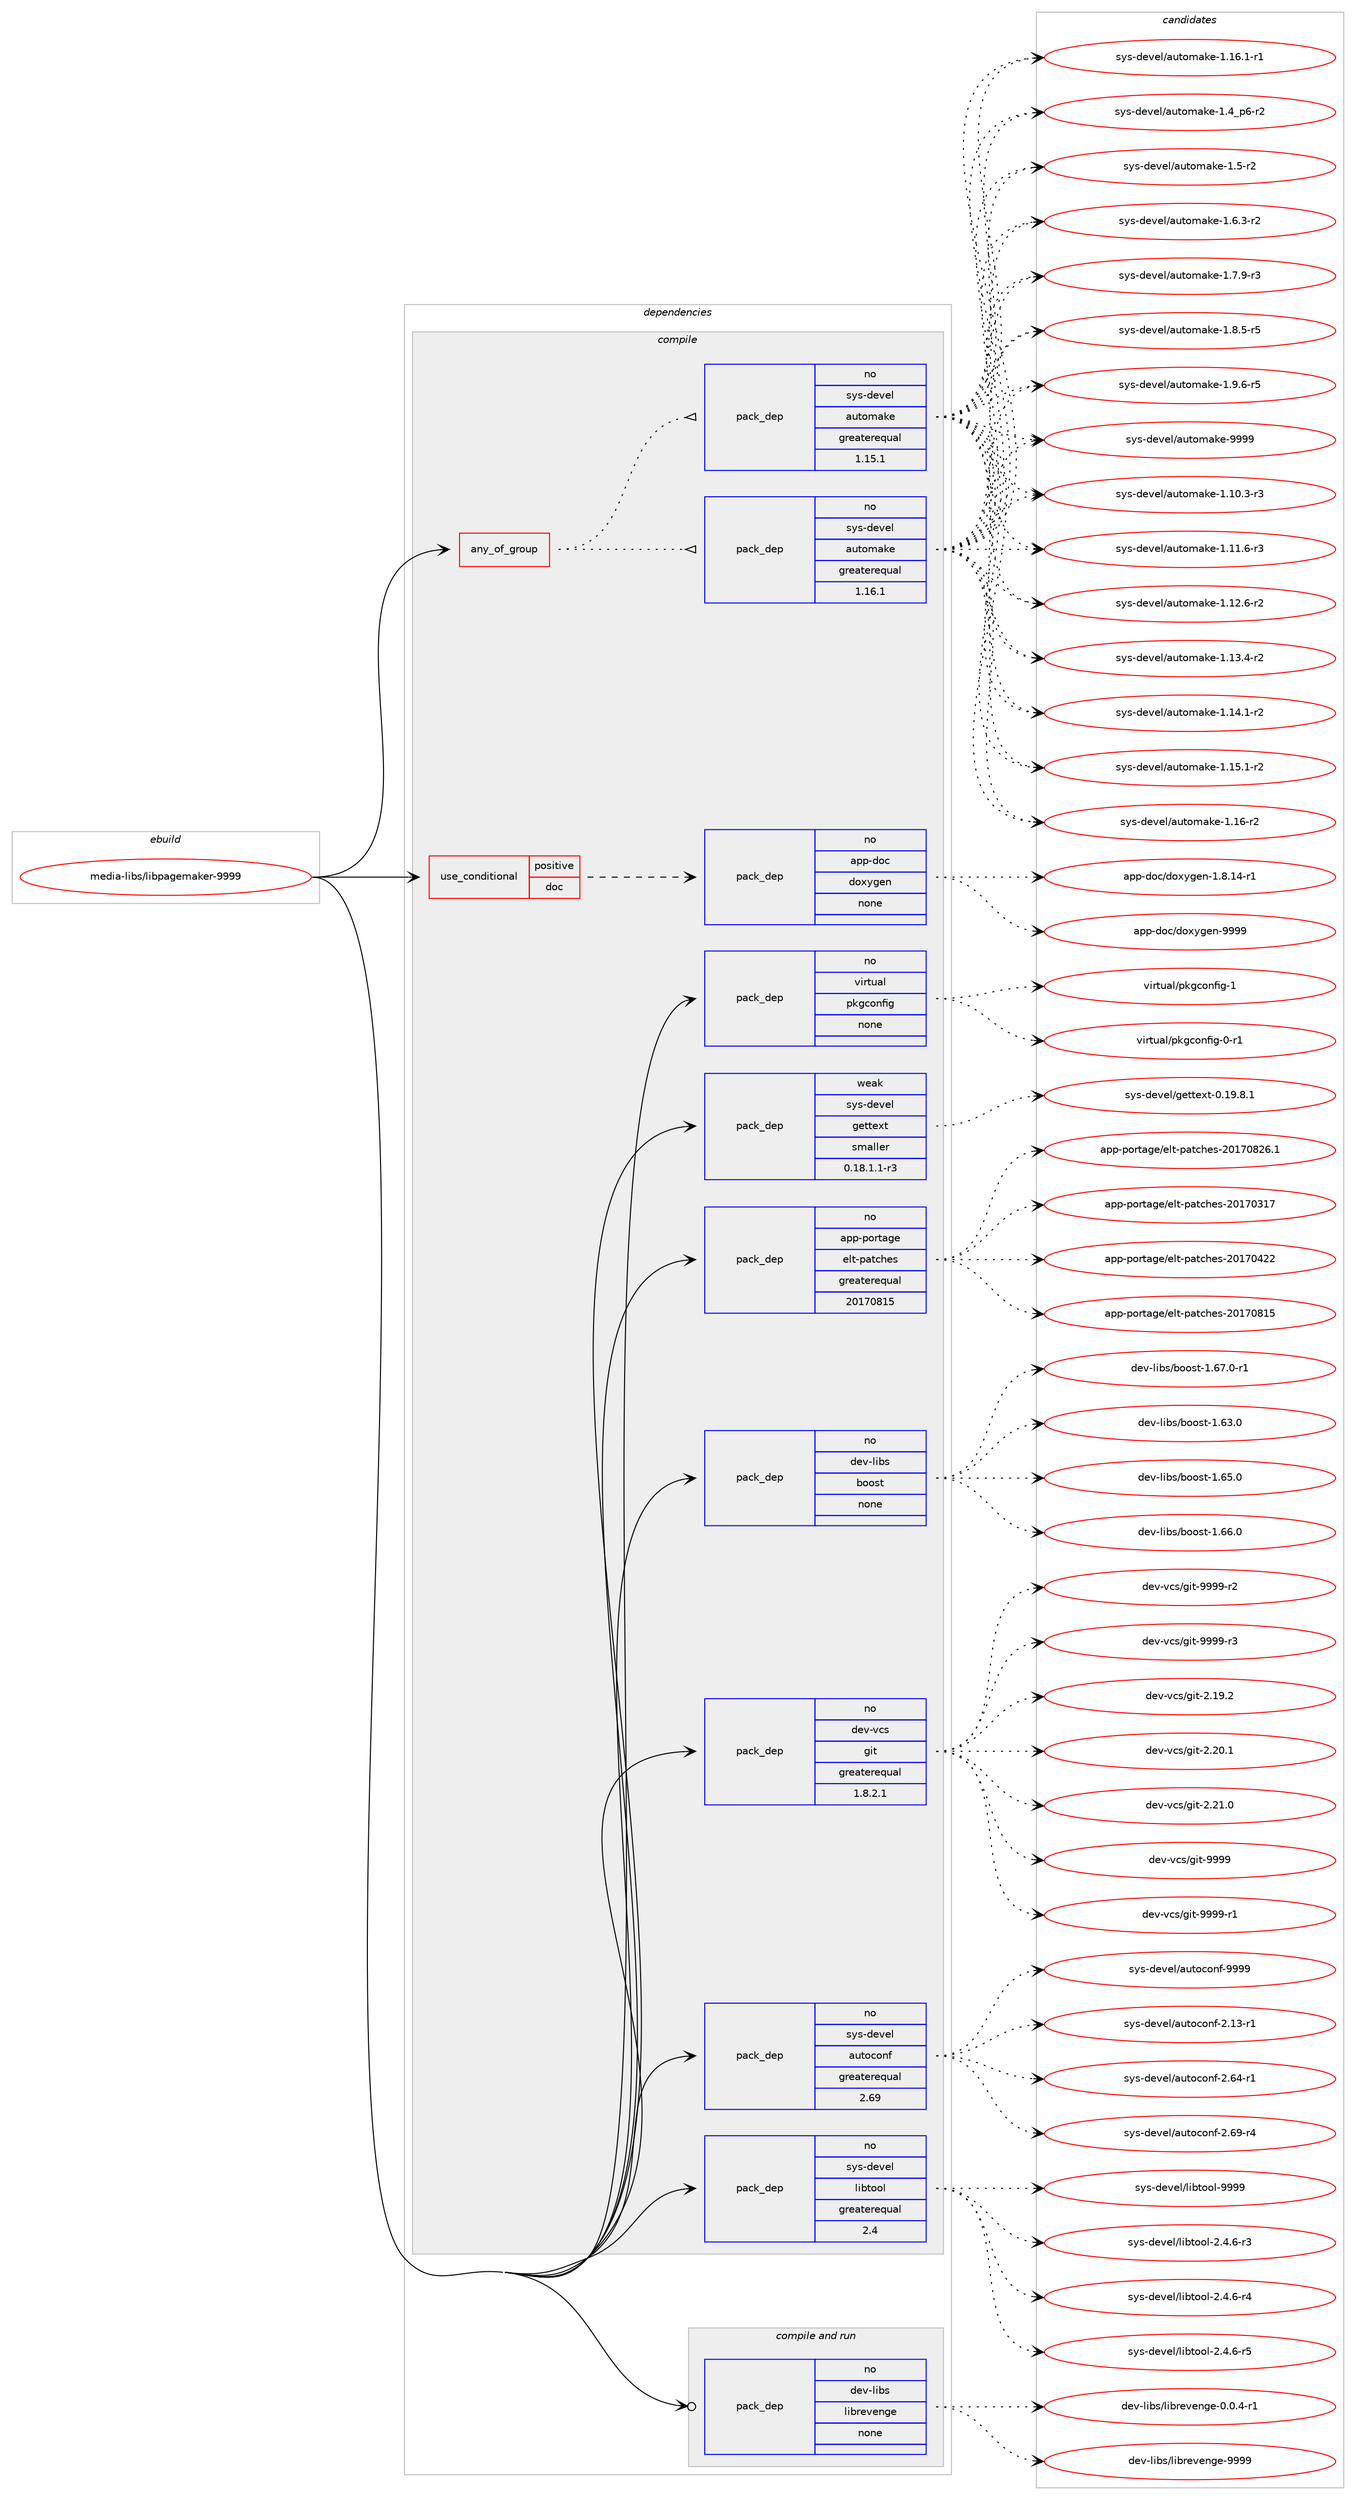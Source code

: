 digraph prolog {

# *************
# Graph options
# *************

newrank=true;
concentrate=true;
compound=true;
graph [rankdir=LR,fontname=Helvetica,fontsize=10,ranksep=1.5];#, ranksep=2.5, nodesep=0.2];
edge  [arrowhead=vee];
node  [fontname=Helvetica,fontsize=10];

# **********
# The ebuild
# **********

subgraph cluster_leftcol {
color=gray;
rank=same;
label=<<i>ebuild</i>>;
id [label="media-libs/libpagemaker-9999", color=red, width=4, href="../media-libs/libpagemaker-9999.svg"];
}

# ****************
# The dependencies
# ****************

subgraph cluster_midcol {
color=gray;
label=<<i>dependencies</i>>;
subgraph cluster_compile {
fillcolor="#eeeeee";
style=filled;
label=<<i>compile</i>>;
subgraph any25123 {
dependency1613386 [label=<<TABLE BORDER="0" CELLBORDER="1" CELLSPACING="0" CELLPADDING="4"><TR><TD CELLPADDING="10">any_of_group</TD></TR></TABLE>>, shape=none, color=red];subgraph pack1152995 {
dependency1613387 [label=<<TABLE BORDER="0" CELLBORDER="1" CELLSPACING="0" CELLPADDING="4" WIDTH="220"><TR><TD ROWSPAN="6" CELLPADDING="30">pack_dep</TD></TR><TR><TD WIDTH="110">no</TD></TR><TR><TD>sys-devel</TD></TR><TR><TD>automake</TD></TR><TR><TD>greaterequal</TD></TR><TR><TD>1.16.1</TD></TR></TABLE>>, shape=none, color=blue];
}
dependency1613386:e -> dependency1613387:w [weight=20,style="dotted",arrowhead="oinv"];
subgraph pack1152996 {
dependency1613388 [label=<<TABLE BORDER="0" CELLBORDER="1" CELLSPACING="0" CELLPADDING="4" WIDTH="220"><TR><TD ROWSPAN="6" CELLPADDING="30">pack_dep</TD></TR><TR><TD WIDTH="110">no</TD></TR><TR><TD>sys-devel</TD></TR><TR><TD>automake</TD></TR><TR><TD>greaterequal</TD></TR><TR><TD>1.15.1</TD></TR></TABLE>>, shape=none, color=blue];
}
dependency1613386:e -> dependency1613388:w [weight=20,style="dotted",arrowhead="oinv"];
}
id:e -> dependency1613386:w [weight=20,style="solid",arrowhead="vee"];
subgraph cond434569 {
dependency1613389 [label=<<TABLE BORDER="0" CELLBORDER="1" CELLSPACING="0" CELLPADDING="4"><TR><TD ROWSPAN="3" CELLPADDING="10">use_conditional</TD></TR><TR><TD>positive</TD></TR><TR><TD>doc</TD></TR></TABLE>>, shape=none, color=red];
subgraph pack1152997 {
dependency1613390 [label=<<TABLE BORDER="0" CELLBORDER="1" CELLSPACING="0" CELLPADDING="4" WIDTH="220"><TR><TD ROWSPAN="6" CELLPADDING="30">pack_dep</TD></TR><TR><TD WIDTH="110">no</TD></TR><TR><TD>app-doc</TD></TR><TR><TD>doxygen</TD></TR><TR><TD>none</TD></TR><TR><TD></TD></TR></TABLE>>, shape=none, color=blue];
}
dependency1613389:e -> dependency1613390:w [weight=20,style="dashed",arrowhead="vee"];
}
id:e -> dependency1613389:w [weight=20,style="solid",arrowhead="vee"];
subgraph pack1152998 {
dependency1613391 [label=<<TABLE BORDER="0" CELLBORDER="1" CELLSPACING="0" CELLPADDING="4" WIDTH="220"><TR><TD ROWSPAN="6" CELLPADDING="30">pack_dep</TD></TR><TR><TD WIDTH="110">no</TD></TR><TR><TD>app-portage</TD></TR><TR><TD>elt-patches</TD></TR><TR><TD>greaterequal</TD></TR><TR><TD>20170815</TD></TR></TABLE>>, shape=none, color=blue];
}
id:e -> dependency1613391:w [weight=20,style="solid",arrowhead="vee"];
subgraph pack1152999 {
dependency1613392 [label=<<TABLE BORDER="0" CELLBORDER="1" CELLSPACING="0" CELLPADDING="4" WIDTH="220"><TR><TD ROWSPAN="6" CELLPADDING="30">pack_dep</TD></TR><TR><TD WIDTH="110">no</TD></TR><TR><TD>dev-libs</TD></TR><TR><TD>boost</TD></TR><TR><TD>none</TD></TR><TR><TD></TD></TR></TABLE>>, shape=none, color=blue];
}
id:e -> dependency1613392:w [weight=20,style="solid",arrowhead="vee"];
subgraph pack1153000 {
dependency1613393 [label=<<TABLE BORDER="0" CELLBORDER="1" CELLSPACING="0" CELLPADDING="4" WIDTH="220"><TR><TD ROWSPAN="6" CELLPADDING="30">pack_dep</TD></TR><TR><TD WIDTH="110">no</TD></TR><TR><TD>dev-vcs</TD></TR><TR><TD>git</TD></TR><TR><TD>greaterequal</TD></TR><TR><TD>1.8.2.1</TD></TR></TABLE>>, shape=none, color=blue];
}
id:e -> dependency1613393:w [weight=20,style="solid",arrowhead="vee"];
subgraph pack1153001 {
dependency1613394 [label=<<TABLE BORDER="0" CELLBORDER="1" CELLSPACING="0" CELLPADDING="4" WIDTH="220"><TR><TD ROWSPAN="6" CELLPADDING="30">pack_dep</TD></TR><TR><TD WIDTH="110">no</TD></TR><TR><TD>sys-devel</TD></TR><TR><TD>autoconf</TD></TR><TR><TD>greaterequal</TD></TR><TR><TD>2.69</TD></TR></TABLE>>, shape=none, color=blue];
}
id:e -> dependency1613394:w [weight=20,style="solid",arrowhead="vee"];
subgraph pack1153002 {
dependency1613395 [label=<<TABLE BORDER="0" CELLBORDER="1" CELLSPACING="0" CELLPADDING="4" WIDTH="220"><TR><TD ROWSPAN="6" CELLPADDING="30">pack_dep</TD></TR><TR><TD WIDTH="110">no</TD></TR><TR><TD>sys-devel</TD></TR><TR><TD>libtool</TD></TR><TR><TD>greaterequal</TD></TR><TR><TD>2.4</TD></TR></TABLE>>, shape=none, color=blue];
}
id:e -> dependency1613395:w [weight=20,style="solid",arrowhead="vee"];
subgraph pack1153003 {
dependency1613396 [label=<<TABLE BORDER="0" CELLBORDER="1" CELLSPACING="0" CELLPADDING="4" WIDTH="220"><TR><TD ROWSPAN="6" CELLPADDING="30">pack_dep</TD></TR><TR><TD WIDTH="110">no</TD></TR><TR><TD>virtual</TD></TR><TR><TD>pkgconfig</TD></TR><TR><TD>none</TD></TR><TR><TD></TD></TR></TABLE>>, shape=none, color=blue];
}
id:e -> dependency1613396:w [weight=20,style="solid",arrowhead="vee"];
subgraph pack1153004 {
dependency1613397 [label=<<TABLE BORDER="0" CELLBORDER="1" CELLSPACING="0" CELLPADDING="4" WIDTH="220"><TR><TD ROWSPAN="6" CELLPADDING="30">pack_dep</TD></TR><TR><TD WIDTH="110">weak</TD></TR><TR><TD>sys-devel</TD></TR><TR><TD>gettext</TD></TR><TR><TD>smaller</TD></TR><TR><TD>0.18.1.1-r3</TD></TR></TABLE>>, shape=none, color=blue];
}
id:e -> dependency1613397:w [weight=20,style="solid",arrowhead="vee"];
}
subgraph cluster_compileandrun {
fillcolor="#eeeeee";
style=filled;
label=<<i>compile and run</i>>;
subgraph pack1153005 {
dependency1613398 [label=<<TABLE BORDER="0" CELLBORDER="1" CELLSPACING="0" CELLPADDING="4" WIDTH="220"><TR><TD ROWSPAN="6" CELLPADDING="30">pack_dep</TD></TR><TR><TD WIDTH="110">no</TD></TR><TR><TD>dev-libs</TD></TR><TR><TD>librevenge</TD></TR><TR><TD>none</TD></TR><TR><TD></TD></TR></TABLE>>, shape=none, color=blue];
}
id:e -> dependency1613398:w [weight=20,style="solid",arrowhead="odotvee"];
}
subgraph cluster_run {
fillcolor="#eeeeee";
style=filled;
label=<<i>run</i>>;
}
}

# **************
# The candidates
# **************

subgraph cluster_choices {
rank=same;
color=gray;
label=<<i>candidates</i>>;

subgraph choice1152995 {
color=black;
nodesep=1;
choice11512111545100101118101108479711711611110997107101454946494846514511451 [label="sys-devel/automake-1.10.3-r3", color=red, width=4,href="../sys-devel/automake-1.10.3-r3.svg"];
choice11512111545100101118101108479711711611110997107101454946494946544511451 [label="sys-devel/automake-1.11.6-r3", color=red, width=4,href="../sys-devel/automake-1.11.6-r3.svg"];
choice11512111545100101118101108479711711611110997107101454946495046544511450 [label="sys-devel/automake-1.12.6-r2", color=red, width=4,href="../sys-devel/automake-1.12.6-r2.svg"];
choice11512111545100101118101108479711711611110997107101454946495146524511450 [label="sys-devel/automake-1.13.4-r2", color=red, width=4,href="../sys-devel/automake-1.13.4-r2.svg"];
choice11512111545100101118101108479711711611110997107101454946495246494511450 [label="sys-devel/automake-1.14.1-r2", color=red, width=4,href="../sys-devel/automake-1.14.1-r2.svg"];
choice11512111545100101118101108479711711611110997107101454946495346494511450 [label="sys-devel/automake-1.15.1-r2", color=red, width=4,href="../sys-devel/automake-1.15.1-r2.svg"];
choice1151211154510010111810110847971171161111099710710145494649544511450 [label="sys-devel/automake-1.16-r2", color=red, width=4,href="../sys-devel/automake-1.16-r2.svg"];
choice11512111545100101118101108479711711611110997107101454946495446494511449 [label="sys-devel/automake-1.16.1-r1", color=red, width=4,href="../sys-devel/automake-1.16.1-r1.svg"];
choice115121115451001011181011084797117116111109971071014549465295112544511450 [label="sys-devel/automake-1.4_p6-r2", color=red, width=4,href="../sys-devel/automake-1.4_p6-r2.svg"];
choice11512111545100101118101108479711711611110997107101454946534511450 [label="sys-devel/automake-1.5-r2", color=red, width=4,href="../sys-devel/automake-1.5-r2.svg"];
choice115121115451001011181011084797117116111109971071014549465446514511450 [label="sys-devel/automake-1.6.3-r2", color=red, width=4,href="../sys-devel/automake-1.6.3-r2.svg"];
choice115121115451001011181011084797117116111109971071014549465546574511451 [label="sys-devel/automake-1.7.9-r3", color=red, width=4,href="../sys-devel/automake-1.7.9-r3.svg"];
choice115121115451001011181011084797117116111109971071014549465646534511453 [label="sys-devel/automake-1.8.5-r5", color=red, width=4,href="../sys-devel/automake-1.8.5-r5.svg"];
choice115121115451001011181011084797117116111109971071014549465746544511453 [label="sys-devel/automake-1.9.6-r5", color=red, width=4,href="../sys-devel/automake-1.9.6-r5.svg"];
choice115121115451001011181011084797117116111109971071014557575757 [label="sys-devel/automake-9999", color=red, width=4,href="../sys-devel/automake-9999.svg"];
dependency1613387:e -> choice11512111545100101118101108479711711611110997107101454946494846514511451:w [style=dotted,weight="100"];
dependency1613387:e -> choice11512111545100101118101108479711711611110997107101454946494946544511451:w [style=dotted,weight="100"];
dependency1613387:e -> choice11512111545100101118101108479711711611110997107101454946495046544511450:w [style=dotted,weight="100"];
dependency1613387:e -> choice11512111545100101118101108479711711611110997107101454946495146524511450:w [style=dotted,weight="100"];
dependency1613387:e -> choice11512111545100101118101108479711711611110997107101454946495246494511450:w [style=dotted,weight="100"];
dependency1613387:e -> choice11512111545100101118101108479711711611110997107101454946495346494511450:w [style=dotted,weight="100"];
dependency1613387:e -> choice1151211154510010111810110847971171161111099710710145494649544511450:w [style=dotted,weight="100"];
dependency1613387:e -> choice11512111545100101118101108479711711611110997107101454946495446494511449:w [style=dotted,weight="100"];
dependency1613387:e -> choice115121115451001011181011084797117116111109971071014549465295112544511450:w [style=dotted,weight="100"];
dependency1613387:e -> choice11512111545100101118101108479711711611110997107101454946534511450:w [style=dotted,weight="100"];
dependency1613387:e -> choice115121115451001011181011084797117116111109971071014549465446514511450:w [style=dotted,weight="100"];
dependency1613387:e -> choice115121115451001011181011084797117116111109971071014549465546574511451:w [style=dotted,weight="100"];
dependency1613387:e -> choice115121115451001011181011084797117116111109971071014549465646534511453:w [style=dotted,weight="100"];
dependency1613387:e -> choice115121115451001011181011084797117116111109971071014549465746544511453:w [style=dotted,weight="100"];
dependency1613387:e -> choice115121115451001011181011084797117116111109971071014557575757:w [style=dotted,weight="100"];
}
subgraph choice1152996 {
color=black;
nodesep=1;
choice11512111545100101118101108479711711611110997107101454946494846514511451 [label="sys-devel/automake-1.10.3-r3", color=red, width=4,href="../sys-devel/automake-1.10.3-r3.svg"];
choice11512111545100101118101108479711711611110997107101454946494946544511451 [label="sys-devel/automake-1.11.6-r3", color=red, width=4,href="../sys-devel/automake-1.11.6-r3.svg"];
choice11512111545100101118101108479711711611110997107101454946495046544511450 [label="sys-devel/automake-1.12.6-r2", color=red, width=4,href="../sys-devel/automake-1.12.6-r2.svg"];
choice11512111545100101118101108479711711611110997107101454946495146524511450 [label="sys-devel/automake-1.13.4-r2", color=red, width=4,href="../sys-devel/automake-1.13.4-r2.svg"];
choice11512111545100101118101108479711711611110997107101454946495246494511450 [label="sys-devel/automake-1.14.1-r2", color=red, width=4,href="../sys-devel/automake-1.14.1-r2.svg"];
choice11512111545100101118101108479711711611110997107101454946495346494511450 [label="sys-devel/automake-1.15.1-r2", color=red, width=4,href="../sys-devel/automake-1.15.1-r2.svg"];
choice1151211154510010111810110847971171161111099710710145494649544511450 [label="sys-devel/automake-1.16-r2", color=red, width=4,href="../sys-devel/automake-1.16-r2.svg"];
choice11512111545100101118101108479711711611110997107101454946495446494511449 [label="sys-devel/automake-1.16.1-r1", color=red, width=4,href="../sys-devel/automake-1.16.1-r1.svg"];
choice115121115451001011181011084797117116111109971071014549465295112544511450 [label="sys-devel/automake-1.4_p6-r2", color=red, width=4,href="../sys-devel/automake-1.4_p6-r2.svg"];
choice11512111545100101118101108479711711611110997107101454946534511450 [label="sys-devel/automake-1.5-r2", color=red, width=4,href="../sys-devel/automake-1.5-r2.svg"];
choice115121115451001011181011084797117116111109971071014549465446514511450 [label="sys-devel/automake-1.6.3-r2", color=red, width=4,href="../sys-devel/automake-1.6.3-r2.svg"];
choice115121115451001011181011084797117116111109971071014549465546574511451 [label="sys-devel/automake-1.7.9-r3", color=red, width=4,href="../sys-devel/automake-1.7.9-r3.svg"];
choice115121115451001011181011084797117116111109971071014549465646534511453 [label="sys-devel/automake-1.8.5-r5", color=red, width=4,href="../sys-devel/automake-1.8.5-r5.svg"];
choice115121115451001011181011084797117116111109971071014549465746544511453 [label="sys-devel/automake-1.9.6-r5", color=red, width=4,href="../sys-devel/automake-1.9.6-r5.svg"];
choice115121115451001011181011084797117116111109971071014557575757 [label="sys-devel/automake-9999", color=red, width=4,href="../sys-devel/automake-9999.svg"];
dependency1613388:e -> choice11512111545100101118101108479711711611110997107101454946494846514511451:w [style=dotted,weight="100"];
dependency1613388:e -> choice11512111545100101118101108479711711611110997107101454946494946544511451:w [style=dotted,weight="100"];
dependency1613388:e -> choice11512111545100101118101108479711711611110997107101454946495046544511450:w [style=dotted,weight="100"];
dependency1613388:e -> choice11512111545100101118101108479711711611110997107101454946495146524511450:w [style=dotted,weight="100"];
dependency1613388:e -> choice11512111545100101118101108479711711611110997107101454946495246494511450:w [style=dotted,weight="100"];
dependency1613388:e -> choice11512111545100101118101108479711711611110997107101454946495346494511450:w [style=dotted,weight="100"];
dependency1613388:e -> choice1151211154510010111810110847971171161111099710710145494649544511450:w [style=dotted,weight="100"];
dependency1613388:e -> choice11512111545100101118101108479711711611110997107101454946495446494511449:w [style=dotted,weight="100"];
dependency1613388:e -> choice115121115451001011181011084797117116111109971071014549465295112544511450:w [style=dotted,weight="100"];
dependency1613388:e -> choice11512111545100101118101108479711711611110997107101454946534511450:w [style=dotted,weight="100"];
dependency1613388:e -> choice115121115451001011181011084797117116111109971071014549465446514511450:w [style=dotted,weight="100"];
dependency1613388:e -> choice115121115451001011181011084797117116111109971071014549465546574511451:w [style=dotted,weight="100"];
dependency1613388:e -> choice115121115451001011181011084797117116111109971071014549465646534511453:w [style=dotted,weight="100"];
dependency1613388:e -> choice115121115451001011181011084797117116111109971071014549465746544511453:w [style=dotted,weight="100"];
dependency1613388:e -> choice115121115451001011181011084797117116111109971071014557575757:w [style=dotted,weight="100"];
}
subgraph choice1152997 {
color=black;
nodesep=1;
choice97112112451001119947100111120121103101110454946564649524511449 [label="app-doc/doxygen-1.8.14-r1", color=red, width=4,href="../app-doc/doxygen-1.8.14-r1.svg"];
choice971121124510011199471001111201211031011104557575757 [label="app-doc/doxygen-9999", color=red, width=4,href="../app-doc/doxygen-9999.svg"];
dependency1613390:e -> choice97112112451001119947100111120121103101110454946564649524511449:w [style=dotted,weight="100"];
dependency1613390:e -> choice971121124510011199471001111201211031011104557575757:w [style=dotted,weight="100"];
}
subgraph choice1152998 {
color=black;
nodesep=1;
choice97112112451121111141169710310147101108116451129711699104101115455048495548514955 [label="app-portage/elt-patches-20170317", color=red, width=4,href="../app-portage/elt-patches-20170317.svg"];
choice97112112451121111141169710310147101108116451129711699104101115455048495548525050 [label="app-portage/elt-patches-20170422", color=red, width=4,href="../app-portage/elt-patches-20170422.svg"];
choice97112112451121111141169710310147101108116451129711699104101115455048495548564953 [label="app-portage/elt-patches-20170815", color=red, width=4,href="../app-portage/elt-patches-20170815.svg"];
choice971121124511211111411697103101471011081164511297116991041011154550484955485650544649 [label="app-portage/elt-patches-20170826.1", color=red, width=4,href="../app-portage/elt-patches-20170826.1.svg"];
dependency1613391:e -> choice97112112451121111141169710310147101108116451129711699104101115455048495548514955:w [style=dotted,weight="100"];
dependency1613391:e -> choice97112112451121111141169710310147101108116451129711699104101115455048495548525050:w [style=dotted,weight="100"];
dependency1613391:e -> choice97112112451121111141169710310147101108116451129711699104101115455048495548564953:w [style=dotted,weight="100"];
dependency1613391:e -> choice971121124511211111411697103101471011081164511297116991041011154550484955485650544649:w [style=dotted,weight="100"];
}
subgraph choice1152999 {
color=black;
nodesep=1;
choice1001011184510810598115479811111111511645494654514648 [label="dev-libs/boost-1.63.0", color=red, width=4,href="../dev-libs/boost-1.63.0.svg"];
choice1001011184510810598115479811111111511645494654534648 [label="dev-libs/boost-1.65.0", color=red, width=4,href="../dev-libs/boost-1.65.0.svg"];
choice1001011184510810598115479811111111511645494654544648 [label="dev-libs/boost-1.66.0", color=red, width=4,href="../dev-libs/boost-1.66.0.svg"];
choice10010111845108105981154798111111115116454946545546484511449 [label="dev-libs/boost-1.67.0-r1", color=red, width=4,href="../dev-libs/boost-1.67.0-r1.svg"];
dependency1613392:e -> choice1001011184510810598115479811111111511645494654514648:w [style=dotted,weight="100"];
dependency1613392:e -> choice1001011184510810598115479811111111511645494654534648:w [style=dotted,weight="100"];
dependency1613392:e -> choice1001011184510810598115479811111111511645494654544648:w [style=dotted,weight="100"];
dependency1613392:e -> choice10010111845108105981154798111111115116454946545546484511449:w [style=dotted,weight="100"];
}
subgraph choice1153000 {
color=black;
nodesep=1;
choice10010111845118991154710310511645504649574650 [label="dev-vcs/git-2.19.2", color=red, width=4,href="../dev-vcs/git-2.19.2.svg"];
choice10010111845118991154710310511645504650484649 [label="dev-vcs/git-2.20.1", color=red, width=4,href="../dev-vcs/git-2.20.1.svg"];
choice10010111845118991154710310511645504650494648 [label="dev-vcs/git-2.21.0", color=red, width=4,href="../dev-vcs/git-2.21.0.svg"];
choice1001011184511899115471031051164557575757 [label="dev-vcs/git-9999", color=red, width=4,href="../dev-vcs/git-9999.svg"];
choice10010111845118991154710310511645575757574511449 [label="dev-vcs/git-9999-r1", color=red, width=4,href="../dev-vcs/git-9999-r1.svg"];
choice10010111845118991154710310511645575757574511450 [label="dev-vcs/git-9999-r2", color=red, width=4,href="../dev-vcs/git-9999-r2.svg"];
choice10010111845118991154710310511645575757574511451 [label="dev-vcs/git-9999-r3", color=red, width=4,href="../dev-vcs/git-9999-r3.svg"];
dependency1613393:e -> choice10010111845118991154710310511645504649574650:w [style=dotted,weight="100"];
dependency1613393:e -> choice10010111845118991154710310511645504650484649:w [style=dotted,weight="100"];
dependency1613393:e -> choice10010111845118991154710310511645504650494648:w [style=dotted,weight="100"];
dependency1613393:e -> choice1001011184511899115471031051164557575757:w [style=dotted,weight="100"];
dependency1613393:e -> choice10010111845118991154710310511645575757574511449:w [style=dotted,weight="100"];
dependency1613393:e -> choice10010111845118991154710310511645575757574511450:w [style=dotted,weight="100"];
dependency1613393:e -> choice10010111845118991154710310511645575757574511451:w [style=dotted,weight="100"];
}
subgraph choice1153001 {
color=black;
nodesep=1;
choice1151211154510010111810110847971171161119911111010245504649514511449 [label="sys-devel/autoconf-2.13-r1", color=red, width=4,href="../sys-devel/autoconf-2.13-r1.svg"];
choice1151211154510010111810110847971171161119911111010245504654524511449 [label="sys-devel/autoconf-2.64-r1", color=red, width=4,href="../sys-devel/autoconf-2.64-r1.svg"];
choice1151211154510010111810110847971171161119911111010245504654574511452 [label="sys-devel/autoconf-2.69-r4", color=red, width=4,href="../sys-devel/autoconf-2.69-r4.svg"];
choice115121115451001011181011084797117116111991111101024557575757 [label="sys-devel/autoconf-9999", color=red, width=4,href="../sys-devel/autoconf-9999.svg"];
dependency1613394:e -> choice1151211154510010111810110847971171161119911111010245504649514511449:w [style=dotted,weight="100"];
dependency1613394:e -> choice1151211154510010111810110847971171161119911111010245504654524511449:w [style=dotted,weight="100"];
dependency1613394:e -> choice1151211154510010111810110847971171161119911111010245504654574511452:w [style=dotted,weight="100"];
dependency1613394:e -> choice115121115451001011181011084797117116111991111101024557575757:w [style=dotted,weight="100"];
}
subgraph choice1153002 {
color=black;
nodesep=1;
choice1151211154510010111810110847108105981161111111084550465246544511451 [label="sys-devel/libtool-2.4.6-r3", color=red, width=4,href="../sys-devel/libtool-2.4.6-r3.svg"];
choice1151211154510010111810110847108105981161111111084550465246544511452 [label="sys-devel/libtool-2.4.6-r4", color=red, width=4,href="../sys-devel/libtool-2.4.6-r4.svg"];
choice1151211154510010111810110847108105981161111111084550465246544511453 [label="sys-devel/libtool-2.4.6-r5", color=red, width=4,href="../sys-devel/libtool-2.4.6-r5.svg"];
choice1151211154510010111810110847108105981161111111084557575757 [label="sys-devel/libtool-9999", color=red, width=4,href="../sys-devel/libtool-9999.svg"];
dependency1613395:e -> choice1151211154510010111810110847108105981161111111084550465246544511451:w [style=dotted,weight="100"];
dependency1613395:e -> choice1151211154510010111810110847108105981161111111084550465246544511452:w [style=dotted,weight="100"];
dependency1613395:e -> choice1151211154510010111810110847108105981161111111084550465246544511453:w [style=dotted,weight="100"];
dependency1613395:e -> choice1151211154510010111810110847108105981161111111084557575757:w [style=dotted,weight="100"];
}
subgraph choice1153003 {
color=black;
nodesep=1;
choice11810511411611797108471121071039911111010210510345484511449 [label="virtual/pkgconfig-0-r1", color=red, width=4,href="../virtual/pkgconfig-0-r1.svg"];
choice1181051141161179710847112107103991111101021051034549 [label="virtual/pkgconfig-1", color=red, width=4,href="../virtual/pkgconfig-1.svg"];
dependency1613396:e -> choice11810511411611797108471121071039911111010210510345484511449:w [style=dotted,weight="100"];
dependency1613396:e -> choice1181051141161179710847112107103991111101021051034549:w [style=dotted,weight="100"];
}
subgraph choice1153004 {
color=black;
nodesep=1;
choice1151211154510010111810110847103101116116101120116454846495746564649 [label="sys-devel/gettext-0.19.8.1", color=red, width=4,href="../sys-devel/gettext-0.19.8.1.svg"];
dependency1613397:e -> choice1151211154510010111810110847103101116116101120116454846495746564649:w [style=dotted,weight="100"];
}
subgraph choice1153005 {
color=black;
nodesep=1;
choice100101118451081059811547108105981141011181011101031014548464846524511449 [label="dev-libs/librevenge-0.0.4-r1", color=red, width=4,href="../dev-libs/librevenge-0.0.4-r1.svg"];
choice100101118451081059811547108105981141011181011101031014557575757 [label="dev-libs/librevenge-9999", color=red, width=4,href="../dev-libs/librevenge-9999.svg"];
dependency1613398:e -> choice100101118451081059811547108105981141011181011101031014548464846524511449:w [style=dotted,weight="100"];
dependency1613398:e -> choice100101118451081059811547108105981141011181011101031014557575757:w [style=dotted,weight="100"];
}
}

}
